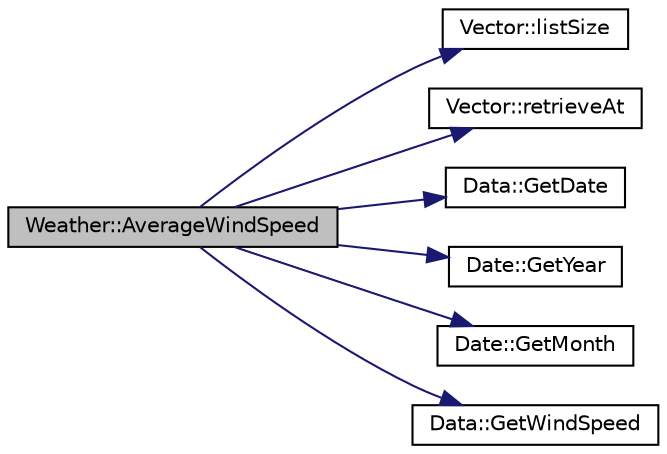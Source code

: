 digraph "Weather::AverageWindSpeed"
{
  edge [fontname="Helvetica",fontsize="10",labelfontname="Helvetica",labelfontsize="10"];
  node [fontname="Helvetica",fontsize="10",shape=record];
  rankdir="LR";
  Node4 [label="Weather::AverageWindSpeed",height=0.2,width=0.4,color="black", fillcolor="grey75", style="filled", fontcolor="black"];
  Node4 -> Node5 [color="midnightblue",fontsize="10",style="solid",fontname="Helvetica"];
  Node5 [label="Vector::listSize",height=0.2,width=0.4,color="black", fillcolor="white", style="filled",URL="$class_vector.html#ae0c0f2c722174ebb3960fb0584fd4e3e",tooltip="Getter function for length. "];
  Node4 -> Node6 [color="midnightblue",fontsize="10",style="solid",fontname="Helvetica"];
  Node6 [label="Vector::retrieveAt",height=0.2,width=0.4,color="black", fillcolor="white", style="filled",URL="$class_vector.html#ae98cfde0869960cae499978fbf0d5c1e",tooltip="Getter function for List. "];
  Node4 -> Node7 [color="midnightblue",fontsize="10",style="solid",fontname="Helvetica"];
  Node7 [label="Data::GetDate",height=0.2,width=0.4,color="black", fillcolor="white", style="filled",URL="$class_data.html#a1792990fea2abef6eb032e06e29d9074",tooltip="Getter method for a Date. "];
  Node4 -> Node8 [color="midnightblue",fontsize="10",style="solid",fontname="Helvetica"];
  Node8 [label="Date::GetYear",height=0.2,width=0.4,color="black", fillcolor="white", style="filled",URL="$class_date.html#ad79ce504482f317ddcfdc4ecad77671f",tooltip="Getter method for Year. "];
  Node4 -> Node9 [color="midnightblue",fontsize="10",style="solid",fontname="Helvetica"];
  Node9 [label="Date::GetMonth",height=0.2,width=0.4,color="black", fillcolor="white", style="filled",URL="$class_date.html#af2dcc6ce51dbb2bd798499a149bdffb7",tooltip="Getter method for Month. "];
  Node4 -> Node10 [color="midnightblue",fontsize="10",style="solid",fontname="Helvetica"];
  Node10 [label="Data::GetWindSpeed",height=0.2,width=0.4,color="black", fillcolor="white", style="filled",URL="$class_data.html#af1ddd33ff097f19d239be7d5033c16e5",tooltip="Getter method for WindSpeed. "];
}
